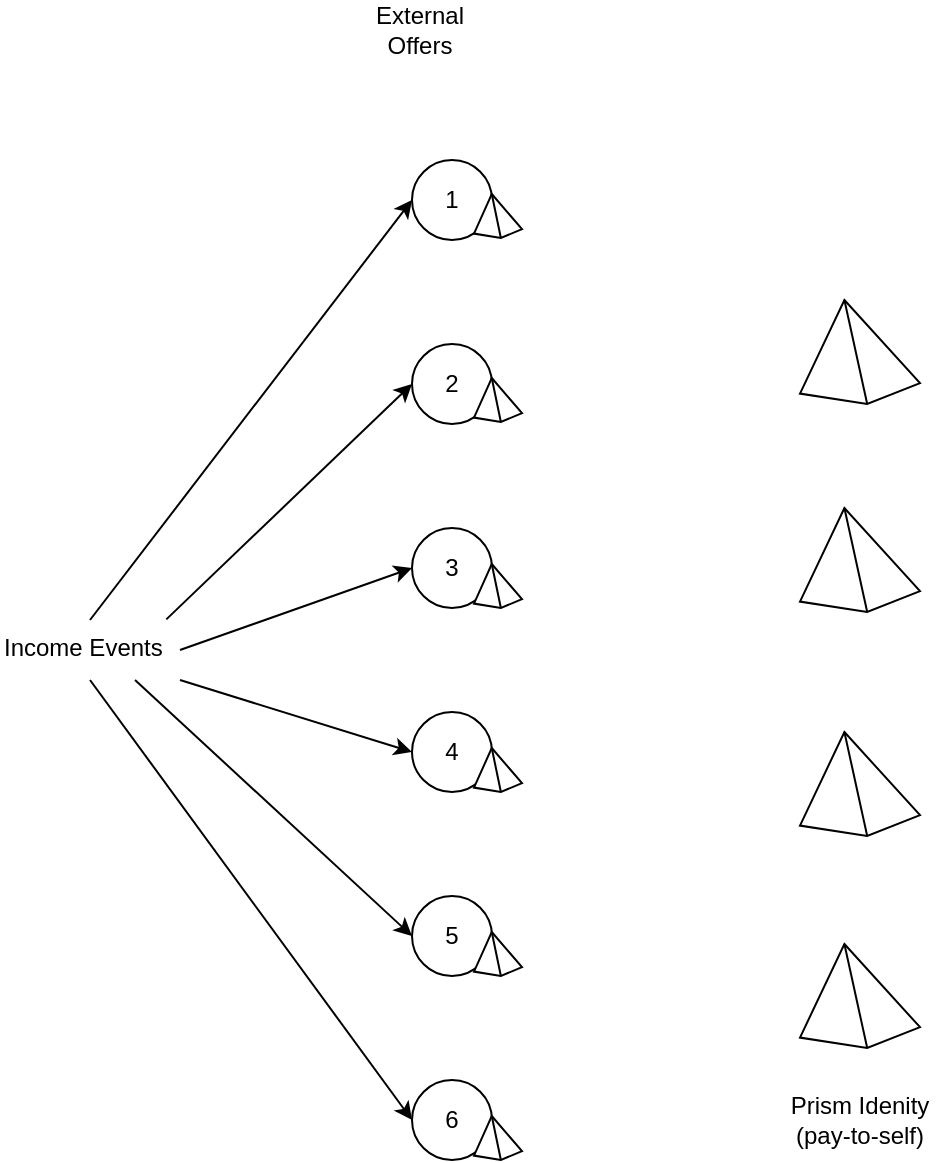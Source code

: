 <mxfile version="24.7.10">
  <diagram name="Page-1" id="5v8HJ1yWOcfsFn8PfRNU">
    <mxGraphModel dx="1399" dy="1377" grid="1" gridSize="10" guides="1" tooltips="1" connect="1" arrows="1" fold="1" page="1" pageScale="1" pageWidth="850" pageHeight="1100" math="0" shadow="0">
      <root>
        <mxCell id="0" />
        <mxCell id="1" parent="0" />
        <mxCell id="lW_S1ad1Wm1c-Adbqdd0-2" value="6" style="ellipse;whiteSpace=wrap;html=1;aspect=fixed;direction=south;" vertex="1" parent="1">
          <mxGeometry x="106" y="490" width="40" height="40" as="geometry" />
        </mxCell>
        <mxCell id="lW_S1ad1Wm1c-Adbqdd0-3" value="5" style="ellipse;whiteSpace=wrap;html=1;aspect=fixed;direction=south;" vertex="1" parent="1">
          <mxGeometry x="106" y="398" width="40" height="40" as="geometry" />
        </mxCell>
        <mxCell id="lW_S1ad1Wm1c-Adbqdd0-4" value="4" style="ellipse;whiteSpace=wrap;html=1;aspect=fixed;direction=south;" vertex="1" parent="1">
          <mxGeometry x="106" y="306" width="40" height="40" as="geometry" />
        </mxCell>
        <mxCell id="lW_S1ad1Wm1c-Adbqdd0-5" value="3" style="ellipse;whiteSpace=wrap;html=1;aspect=fixed;direction=south;" vertex="1" parent="1">
          <mxGeometry x="106" y="214" width="40" height="40" as="geometry" />
        </mxCell>
        <mxCell id="lW_S1ad1Wm1c-Adbqdd0-6" value="2" style="ellipse;whiteSpace=wrap;html=1;aspect=fixed;direction=south;" vertex="1" parent="1">
          <mxGeometry x="106" y="122" width="40" height="40" as="geometry" />
        </mxCell>
        <mxCell id="lW_S1ad1Wm1c-Adbqdd0-7" value="1" style="ellipse;whiteSpace=wrap;html=1;aspect=fixed;direction=south;" vertex="1" parent="1">
          <mxGeometry x="106" y="30" width="40" height="40" as="geometry" />
        </mxCell>
        <mxCell id="lW_S1ad1Wm1c-Adbqdd0-46" value="" style="verticalLabelPosition=bottom;verticalAlign=top;html=1;shape=mxgraph.basic.pyramid;dx1=0.37;dx2=0.56;dy1=0.9;dy2=0.8;" vertex="1" parent="1">
          <mxGeometry x="300" y="100" width="60" height="52" as="geometry" />
        </mxCell>
        <mxCell id="lW_S1ad1Wm1c-Adbqdd0-48" value="" style="verticalLabelPosition=bottom;verticalAlign=top;html=1;shape=mxgraph.basic.pyramid;dx1=0.37;dx2=0.56;dy1=0.9;dy2=0.8;" vertex="1" parent="1">
          <mxGeometry x="300" y="204" width="60" height="52" as="geometry" />
        </mxCell>
        <mxCell id="lW_S1ad1Wm1c-Adbqdd0-49" value="" style="verticalLabelPosition=bottom;verticalAlign=top;html=1;shape=mxgraph.basic.pyramid;dx1=0.37;dx2=0.56;dy1=0.9;dy2=0.8;" vertex="1" parent="1">
          <mxGeometry x="300" y="316" width="60" height="52" as="geometry" />
        </mxCell>
        <mxCell id="lW_S1ad1Wm1c-Adbqdd0-50" value="" style="verticalLabelPosition=bottom;verticalAlign=top;html=1;shape=mxgraph.basic.pyramid;dx1=0.37;dx2=0.56;dy1=0.9;dy2=0.8;" vertex="1" parent="1">
          <mxGeometry x="300" y="422" width="60" height="52" as="geometry" />
        </mxCell>
        <mxCell id="lW_S1ad1Wm1c-Adbqdd0-51" value="External Offers" style="text;html=1;align=center;verticalAlign=middle;whiteSpace=wrap;rounded=0;" vertex="1" parent="1">
          <mxGeometry x="80" y="-50" width="60" height="30" as="geometry" />
        </mxCell>
        <mxCell id="lW_S1ad1Wm1c-Adbqdd0-53" value="Income Events" style="text;html=1;whiteSpace=wrap;overflow=hidden;rounded=0;" vertex="1" parent="1">
          <mxGeometry x="-100" y="260" width="90" height="30" as="geometry" />
        </mxCell>
        <mxCell id="lW_S1ad1Wm1c-Adbqdd0-54" value="" style="endArrow=classic;html=1;rounded=0;exitX=0.5;exitY=0;exitDx=0;exitDy=0;entryX=0.5;entryY=1;entryDx=0;entryDy=0;" edge="1" parent="1" source="lW_S1ad1Wm1c-Adbqdd0-53" target="lW_S1ad1Wm1c-Adbqdd0-7">
          <mxGeometry width="50" height="50" relative="1" as="geometry">
            <mxPoint x="240" y="240" as="sourcePoint" />
            <mxPoint x="290" y="190" as="targetPoint" />
          </mxGeometry>
        </mxCell>
        <mxCell id="lW_S1ad1Wm1c-Adbqdd0-55" value="" style="endArrow=classic;html=1;rounded=0;exitX=0.924;exitY=-0.01;exitDx=0;exitDy=0;entryX=0.5;entryY=1;entryDx=0;entryDy=0;exitPerimeter=0;" edge="1" parent="1" source="lW_S1ad1Wm1c-Adbqdd0-53" target="lW_S1ad1Wm1c-Adbqdd0-6">
          <mxGeometry width="50" height="50" relative="1" as="geometry">
            <mxPoint y="270" as="sourcePoint" />
            <mxPoint x="116" y="60" as="targetPoint" />
          </mxGeometry>
        </mxCell>
        <mxCell id="lW_S1ad1Wm1c-Adbqdd0-56" value="" style="endArrow=classic;html=1;rounded=0;exitX=1;exitY=0.5;exitDx=0;exitDy=0;entryX=0.5;entryY=1;entryDx=0;entryDy=0;" edge="1" parent="1" source="lW_S1ad1Wm1c-Adbqdd0-53" target="lW_S1ad1Wm1c-Adbqdd0-5">
          <mxGeometry width="50" height="50" relative="1" as="geometry">
            <mxPoint x="10" y="280" as="sourcePoint" />
            <mxPoint x="126" y="70" as="targetPoint" />
          </mxGeometry>
        </mxCell>
        <mxCell id="lW_S1ad1Wm1c-Adbqdd0-57" value="" style="endArrow=classic;html=1;rounded=0;exitX=1;exitY=1;exitDx=0;exitDy=0;entryX=0.5;entryY=1;entryDx=0;entryDy=0;" edge="1" parent="1" source="lW_S1ad1Wm1c-Adbqdd0-53" target="lW_S1ad1Wm1c-Adbqdd0-4">
          <mxGeometry width="50" height="50" relative="1" as="geometry">
            <mxPoint x="20" y="290" as="sourcePoint" />
            <mxPoint x="136" y="80" as="targetPoint" />
          </mxGeometry>
        </mxCell>
        <mxCell id="lW_S1ad1Wm1c-Adbqdd0-58" value="" style="endArrow=classic;html=1;rounded=0;exitX=0.75;exitY=1;exitDx=0;exitDy=0;entryX=0.5;entryY=1;entryDx=0;entryDy=0;" edge="1" parent="1" source="lW_S1ad1Wm1c-Adbqdd0-53" target="lW_S1ad1Wm1c-Adbqdd0-3">
          <mxGeometry width="50" height="50" relative="1" as="geometry">
            <mxPoint x="30" y="300" as="sourcePoint" />
            <mxPoint x="146" y="90" as="targetPoint" />
          </mxGeometry>
        </mxCell>
        <mxCell id="lW_S1ad1Wm1c-Adbqdd0-59" value="" style="endArrow=classic;html=1;rounded=0;exitX=0.5;exitY=1;exitDx=0;exitDy=0;entryX=0.5;entryY=1;entryDx=0;entryDy=0;" edge="1" parent="1" source="lW_S1ad1Wm1c-Adbqdd0-53" target="lW_S1ad1Wm1c-Adbqdd0-2">
          <mxGeometry width="50" height="50" relative="1" as="geometry">
            <mxPoint x="40" y="310" as="sourcePoint" />
            <mxPoint x="156" y="100" as="targetPoint" />
          </mxGeometry>
        </mxCell>
        <mxCell id="lW_S1ad1Wm1c-Adbqdd0-61" value="Prism Idenity (pay-to-self)" style="text;html=1;align=center;verticalAlign=middle;whiteSpace=wrap;rounded=0;" vertex="1" parent="1">
          <mxGeometry x="285" y="495" width="90" height="30" as="geometry" />
        </mxCell>
        <mxCell id="lW_S1ad1Wm1c-Adbqdd0-63" value="" style="verticalLabelPosition=bottom;verticalAlign=top;html=1;shape=mxgraph.basic.pyramid;dx1=0.37;dx2=0.56;dy1=0.9;dy2=0.8;" vertex="1" parent="1">
          <mxGeometry x="137" y="47" width="24" height="22" as="geometry" />
        </mxCell>
        <mxCell id="lW_S1ad1Wm1c-Adbqdd0-65" value="" style="verticalLabelPosition=bottom;verticalAlign=top;html=1;shape=mxgraph.basic.pyramid;dx1=0.37;dx2=0.56;dy1=0.9;dy2=0.8;" vertex="1" parent="1">
          <mxGeometry x="137" y="139" width="24" height="22" as="geometry" />
        </mxCell>
        <mxCell id="lW_S1ad1Wm1c-Adbqdd0-66" value="" style="verticalLabelPosition=bottom;verticalAlign=top;html=1;shape=mxgraph.basic.pyramid;dx1=0.37;dx2=0.56;dy1=0.9;dy2=0.8;" vertex="1" parent="1">
          <mxGeometry x="137" y="232" width="24" height="22" as="geometry" />
        </mxCell>
        <mxCell id="lW_S1ad1Wm1c-Adbqdd0-67" value="" style="verticalLabelPosition=bottom;verticalAlign=top;html=1;shape=mxgraph.basic.pyramid;dx1=0.37;dx2=0.56;dy1=0.9;dy2=0.8;" vertex="1" parent="1">
          <mxGeometry x="137" y="324" width="24" height="22" as="geometry" />
        </mxCell>
        <mxCell id="lW_S1ad1Wm1c-Adbqdd0-68" value="" style="verticalLabelPosition=bottom;verticalAlign=top;html=1;shape=mxgraph.basic.pyramid;dx1=0.37;dx2=0.56;dy1=0.9;dy2=0.8;" vertex="1" parent="1">
          <mxGeometry x="137" y="416" width="24" height="22" as="geometry" />
        </mxCell>
        <mxCell id="lW_S1ad1Wm1c-Adbqdd0-70" value="" style="verticalLabelPosition=bottom;verticalAlign=top;html=1;shape=mxgraph.basic.pyramid;dx1=0.37;dx2=0.56;dy1=0.9;dy2=0.8;" vertex="1" parent="1">
          <mxGeometry x="137" y="508" width="24" height="22" as="geometry" />
        </mxCell>
      </root>
    </mxGraphModel>
  </diagram>
</mxfile>
